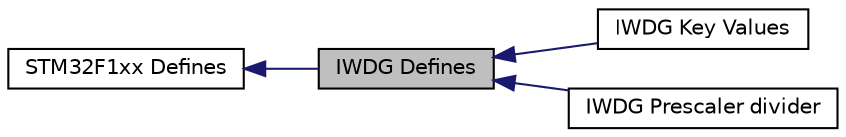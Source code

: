 digraph "IWDG Defines"
{
  edge [fontname="Helvetica",fontsize="10",labelfontname="Helvetica",labelfontsize="10"];
  node [fontname="Helvetica",fontsize="10",shape=record];
  rankdir=LR;
  Node2 [label="IWDG Key Values",height=0.2,width=0.4,color="black", fillcolor="white", style="filled",URL="$group__iwdg__key.html"];
  Node1 [label="STM32F1xx Defines",height=0.2,width=0.4,color="black", fillcolor="white", style="filled",URL="$group__STM32F1xx__defines.html",tooltip="Defined Constants and Types for the STM32F1xx series."];
  Node0 [label="IWDG Defines",height=0.2,width=0.4,color="black", fillcolor="grey75", style="filled" fontcolor="black"];
  Node3 [label="IWDG Prescaler divider",height=0.2,width=0.4,color="black", fillcolor="white", style="filled",URL="$group__iwdg__prediv.html"];
  Node1->Node0 [shape=plaintext, color="midnightblue", dir="back", style="solid"];
  Node0->Node2 [shape=plaintext, color="midnightblue", dir="back", style="solid"];
  Node0->Node3 [shape=plaintext, color="midnightblue", dir="back", style="solid"];
}
